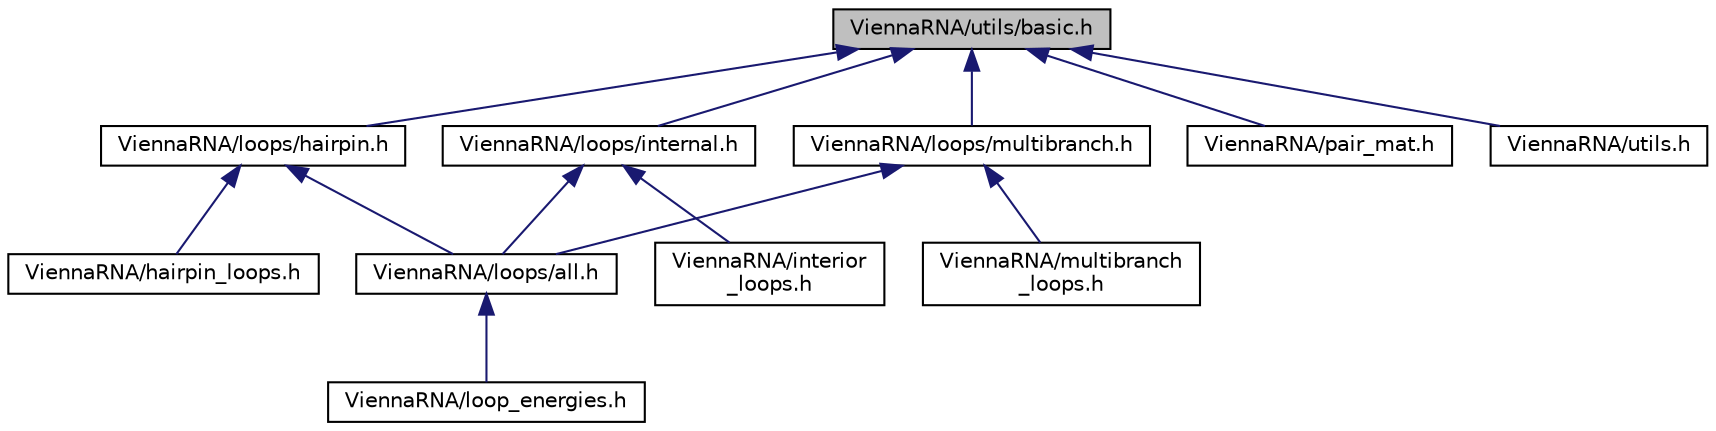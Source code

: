 digraph "ViennaRNA/utils/basic.h"
{
 // INTERACTIVE_SVG=YES
 // LATEX_PDF_SIZE
  bgcolor="transparent";
  edge [fontname="Helvetica",fontsize="10",labelfontname="Helvetica",labelfontsize="10"];
  node [fontname="Helvetica",fontsize="10",shape=record];
  Node1 [label="ViennaRNA/utils/basic.h",height=0.2,width=0.4,color="black", fillcolor="grey75", style="filled", fontcolor="black",tooltip="General utility- and helper-functions used throughout the ViennaRNA Package."];
  Node1 -> Node2 [dir="back",color="midnightblue",fontsize="10",style="solid"];
  Node2 [label="ViennaRNA/loops/hairpin.h",height=0.2,width=0.4,color="black",URL="$hairpin_8h.html",tooltip="Energy evaluation of hairpin loops for MFE and partition function calculations."];
  Node2 -> Node3 [dir="back",color="midnightblue",fontsize="10",style="solid"];
  Node3 [label="ViennaRNA/hairpin_loops.h",height=0.2,width=0.4,color="black",URL="$hairpin__loops_8h.html",tooltip="Use ViennaRNA/loops/hairpin.h instead."];
  Node2 -> Node4 [dir="back",color="midnightblue",fontsize="10",style="solid"];
  Node4 [label="ViennaRNA/loops/all.h",height=0.2,width=0.4,color="black",URL="$all_8h.html",tooltip="Energy evaluation for MFE and partition function calculations."];
  Node4 -> Node5 [dir="back",color="midnightblue",fontsize="10",style="solid"];
  Node5 [label="ViennaRNA/loop_energies.h",height=0.2,width=0.4,color="black",URL="$loop__energies_8h.html",tooltip="Use ViennaRNA/loops/all.h instead."];
  Node1 -> Node6 [dir="back",color="midnightblue",fontsize="10",style="solid"];
  Node6 [label="ViennaRNA/loops/internal.h",height=0.2,width=0.4,color="black",URL="$internal_8h.html",tooltip="Energy evaluation of interior loops for MFE and partition function calculations."];
  Node6 -> Node7 [dir="back",color="midnightblue",fontsize="10",style="solid"];
  Node7 [label="ViennaRNA/interior\l_loops.h",height=0.2,width=0.4,color="black",URL="$interior__loops_8h.html",tooltip="Use ViennaRNA/loops/internal.h instead."];
  Node6 -> Node4 [dir="back",color="midnightblue",fontsize="10",style="solid"];
  Node1 -> Node8 [dir="back",color="midnightblue",fontsize="10",style="solid"];
  Node8 [label="ViennaRNA/loops/multibranch.h",height=0.2,width=0.4,color="black",URL="$multibranch_8h.html",tooltip="Energy evaluation of multibranch loops for MFE and partition function calculations."];
  Node8 -> Node4 [dir="back",color="midnightblue",fontsize="10",style="solid"];
  Node8 -> Node9 [dir="back",color="midnightblue",fontsize="10",style="solid"];
  Node9 [label="ViennaRNA/multibranch\l_loops.h",height=0.2,width=0.4,color="black",URL="$multibranch__loops_8h.html",tooltip="Use ViennaRNA/loops/multibranch.h instead."];
  Node1 -> Node10 [dir="back",color="midnightblue",fontsize="10",style="solid"];
  Node10 [label="ViennaRNA/pair_mat.h",height=0.2,width=0.4,color="black",URL="$pair__mat_8h_source.html",tooltip=" "];
  Node1 -> Node11 [dir="back",color="midnightblue",fontsize="10",style="solid"];
  Node11 [label="ViennaRNA/utils.h",height=0.2,width=0.4,color="black",URL="$utils_8h.html",tooltip="Use ViennaRNA/utils/basic.h instead."];
}
